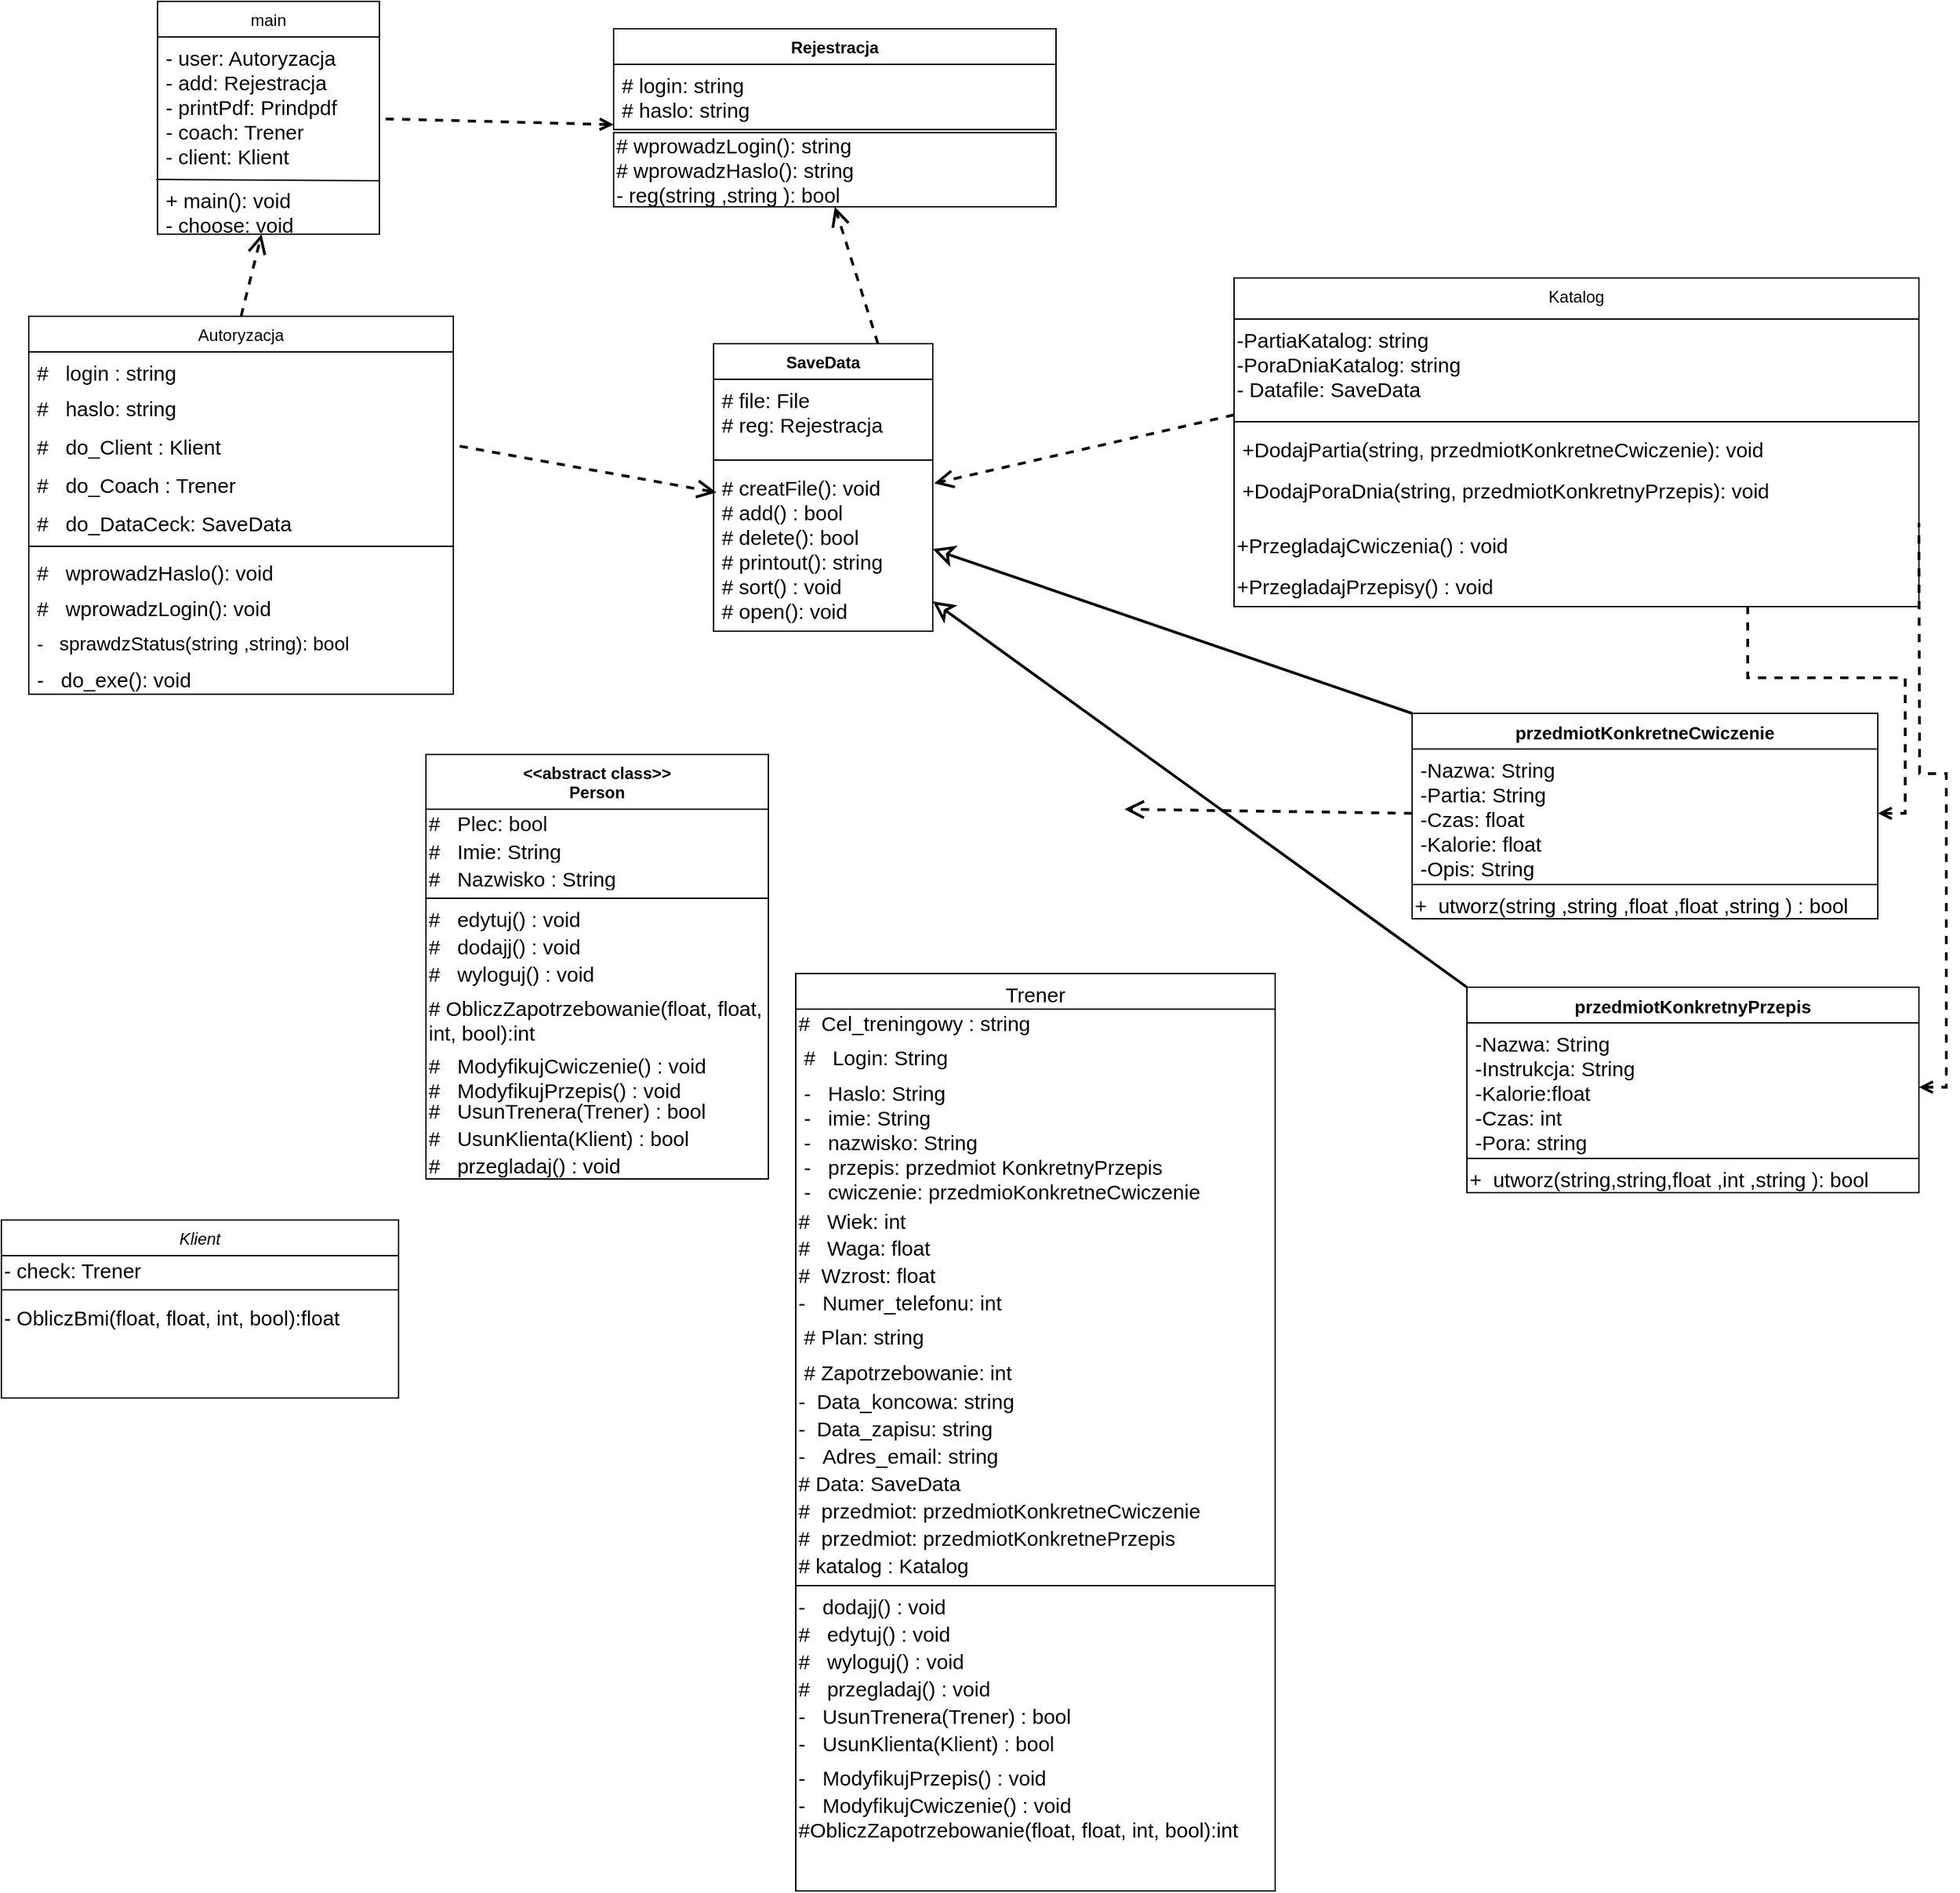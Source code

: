 <mxfile version="14.7.1" type="github">
  <diagram id="C5RBs43oDa-KdzZeNtuy" name="Page-1">
    <mxGraphModel dx="1730" dy="913" grid="1" gridSize="10" guides="1" tooltips="1" connect="1" arrows="1" fold="1" page="1" pageScale="1" pageWidth="827" pageHeight="1169" math="0" shadow="0">
      <root>
        <mxCell id="WIyWlLk6GJQsqaUBKTNV-0" />
        <mxCell id="WIyWlLk6GJQsqaUBKTNV-1" parent="WIyWlLk6GJQsqaUBKTNV-0" />
        <mxCell id="zkfFHV4jXpPFQw0GAbJ--6" value="Trener" style="swimlane;fontStyle=0;align=center;verticalAlign=top;childLayout=stackLayout;horizontal=1;startSize=26;horizontalStack=0;resizeParent=1;resizeLast=0;collapsible=1;marginBottom=0;rounded=0;shadow=0;strokeWidth=1;fontSize=15;" parent="WIyWlLk6GJQsqaUBKTNV-1" vertex="1">
          <mxGeometry x="620" y="740" width="350" height="670" as="geometry">
            <mxRectangle x="130" y="380" width="160" height="26" as="alternateBounds" />
          </mxGeometry>
        </mxCell>
        <mxCell id="1wjIpLgKYZf0kbllM20t-23" value="#&amp;nbsp; Cel_treningowy : string" style="text;html=1;align=left;verticalAlign=middle;resizable=0;points=[];autosize=1;strokeColor=none;fontSize=15;" parent="zkfFHV4jXpPFQw0GAbJ--6" vertex="1">
          <mxGeometry y="26" width="350" height="20" as="geometry" />
        </mxCell>
        <mxCell id="zkfFHV4jXpPFQw0GAbJ--7" value="#   Login: String" style="text;align=left;verticalAlign=top;spacingLeft=4;spacingRight=4;overflow=hidden;rotatable=0;points=[[0,0.5],[1,0.5]];portConstraint=eastwest;fontSize=15;" parent="zkfFHV4jXpPFQw0GAbJ--6" vertex="1">
          <mxGeometry y="46" width="350" height="26" as="geometry" />
        </mxCell>
        <mxCell id="zkfFHV4jXpPFQw0GAbJ--8" value="-   Haslo: String&#xa;-   imie: String&#xa;-   nazwisko: String&#xa;-   przepis: przedmiot KonkretnyPrzepis&#xa;-   cwiczenie: przedmioKonkretneCwiczenie" style="text;align=left;verticalAlign=top;spacingLeft=4;spacingRight=4;overflow=hidden;rotatable=0;points=[[0,0.5],[1,0.5]];portConstraint=eastwest;rounded=0;shadow=0;html=0;fontSize=15;" parent="zkfFHV4jXpPFQw0GAbJ--6" vertex="1">
          <mxGeometry y="72" width="350" height="98" as="geometry" />
        </mxCell>
        <mxCell id="1wjIpLgKYZf0kbllM20t-16" value="#   Wiek: int" style="text;align=left;verticalAlign=middle;spacingLeft=0;spacingRight=0;overflow=hidden;rotatable=0;points=[[0,0.5],[1,0.5]];portConstraint=eastwest;rounded=0;shadow=0;html=0;fontSize=15;" parent="zkfFHV4jXpPFQw0GAbJ--6" vertex="1">
          <mxGeometry y="170" width="350" height="20" as="geometry" />
        </mxCell>
        <mxCell id="1wjIpLgKYZf0kbllM20t-17" value="#&amp;nbsp; &amp;nbsp;Waga: float" style="text;html=1;align=left;verticalAlign=middle;resizable=0;points=[];autosize=1;strokeColor=none;fontSize=15;" parent="zkfFHV4jXpPFQw0GAbJ--6" vertex="1">
          <mxGeometry y="190" width="350" height="20" as="geometry" />
        </mxCell>
        <mxCell id="1wjIpLgKYZf0kbllM20t-18" value="#&amp;nbsp; Wzrost: float" style="text;html=1;align=left;verticalAlign=middle;resizable=0;points=[];autosize=1;strokeColor=none;fontSize=15;" parent="zkfFHV4jXpPFQw0GAbJ--6" vertex="1">
          <mxGeometry y="210" width="350" height="20" as="geometry" />
        </mxCell>
        <mxCell id="1wjIpLgKYZf0kbllM20t-19" value="-&amp;nbsp; &amp;nbsp;Numer_telefonu: int" style="text;html=1;align=left;verticalAlign=middle;resizable=0;points=[];autosize=1;strokeColor=none;fontSize=15;" parent="zkfFHV4jXpPFQw0GAbJ--6" vertex="1">
          <mxGeometry y="230" width="350" height="20" as="geometry" />
        </mxCell>
        <mxCell id="1wjIpLgKYZf0kbllM20t-26" value="# Plan: string" style="text;align=left;verticalAlign=top;spacingLeft=4;spacingRight=4;overflow=hidden;rotatable=0;points=[[0,0.5],[1,0.5]];portConstraint=eastwest;fontSize=15;" parent="zkfFHV4jXpPFQw0GAbJ--6" vertex="1">
          <mxGeometry y="250" width="350" height="26" as="geometry" />
        </mxCell>
        <mxCell id="1wjIpLgKYZf0kbllM20t-25" value="# Zapotrzebowanie: int" style="text;align=left;verticalAlign=top;spacingLeft=4;spacingRight=4;overflow=hidden;rotatable=0;points=[[0,0.5],[1,0.5]];portConstraint=eastwest;fontSize=15;" parent="zkfFHV4jXpPFQw0GAbJ--6" vertex="1">
          <mxGeometry y="276" width="350" height="26" as="geometry" />
        </mxCell>
        <mxCell id="1wjIpLgKYZf0kbllM20t-22" value="-&amp;nbsp; Data_koncowa: string" style="text;html=1;align=left;verticalAlign=middle;resizable=0;points=[];autosize=1;strokeColor=none;fontSize=15;" parent="zkfFHV4jXpPFQw0GAbJ--6" vertex="1">
          <mxGeometry y="302" width="350" height="20" as="geometry" />
        </mxCell>
        <mxCell id="1wjIpLgKYZf0kbllM20t-21" value="-&amp;nbsp; Data_zapisu: string" style="text;html=1;align=left;verticalAlign=middle;resizable=0;points=[];autosize=1;strokeColor=none;fontSize=15;" parent="zkfFHV4jXpPFQw0GAbJ--6" vertex="1">
          <mxGeometry y="322" width="350" height="20" as="geometry" />
        </mxCell>
        <mxCell id="1wjIpLgKYZf0kbllM20t-20" value="-&amp;nbsp; &amp;nbsp;Adres_email: string" style="text;html=1;align=left;verticalAlign=middle;resizable=0;points=[];autosize=1;strokeColor=none;fontSize=15;" parent="zkfFHV4jXpPFQw0GAbJ--6" vertex="1">
          <mxGeometry y="342" width="350" height="20" as="geometry" />
        </mxCell>
        <mxCell id="1wjIpLgKYZf0kbllM20t-36" value="# Data: SaveData" style="text;html=1;align=left;verticalAlign=middle;resizable=0;points=[];autosize=1;strokeColor=none;fontSize=15;" parent="zkfFHV4jXpPFQw0GAbJ--6" vertex="1">
          <mxGeometry y="362" width="350" height="20" as="geometry" />
        </mxCell>
        <mxCell id="1wjIpLgKYZf0kbllM20t-37" value="#&amp;nbsp; przedmiot: przedmiotKonkretneCwiczenie" style="text;html=1;align=left;verticalAlign=middle;resizable=0;points=[];autosize=1;strokeColor=none;fontSize=15;" parent="zkfFHV4jXpPFQw0GAbJ--6" vertex="1">
          <mxGeometry y="382" width="350" height="20" as="geometry" />
        </mxCell>
        <mxCell id="1wjIpLgKYZf0kbllM20t-39" value="#&amp;nbsp; przedmiot: przedmiotKonkretnePrzepis" style="text;html=1;align=left;verticalAlign=middle;resizable=0;points=[];autosize=1;strokeColor=none;fontSize=15;" parent="zkfFHV4jXpPFQw0GAbJ--6" vertex="1">
          <mxGeometry y="402" width="350" height="20" as="geometry" />
        </mxCell>
        <mxCell id="1wjIpLgKYZf0kbllM20t-43" value="# katalog : Katalog" style="text;html=1;align=left;verticalAlign=middle;resizable=0;points=[];autosize=1;strokeColor=none;fontSize=15;" parent="zkfFHV4jXpPFQw0GAbJ--6" vertex="1">
          <mxGeometry y="422" width="350" height="20" as="geometry" />
        </mxCell>
        <mxCell id="zkfFHV4jXpPFQw0GAbJ--9" value="" style="line;html=1;strokeWidth=1;align=left;verticalAlign=middle;spacingTop=-1;spacingLeft=3;spacingRight=3;rotatable=0;labelPosition=right;points=[];portConstraint=eastwest;" parent="zkfFHV4jXpPFQw0GAbJ--6" vertex="1">
          <mxGeometry y="442" width="350" height="10" as="geometry" />
        </mxCell>
        <mxCell id="gLJ9DEFuk4f7HOxg7gJl-44" value="-&amp;nbsp; &amp;nbsp;dodajj() : void" style="text;html=1;align=left;verticalAlign=middle;resizable=0;points=[];autosize=1;strokeColor=none;fontSize=15;" parent="zkfFHV4jXpPFQw0GAbJ--6" vertex="1">
          <mxGeometry y="452" width="350" height="20" as="geometry" />
        </mxCell>
        <mxCell id="gLJ9DEFuk4f7HOxg7gJl-43" value="#&amp;nbsp; &amp;nbsp;edytuj() : void" style="text;html=1;align=left;verticalAlign=middle;resizable=0;points=[];autosize=1;strokeColor=none;fontSize=15;" parent="zkfFHV4jXpPFQw0GAbJ--6" vertex="1">
          <mxGeometry y="472" width="350" height="20" as="geometry" />
        </mxCell>
        <mxCell id="gLJ9DEFuk4f7HOxg7gJl-45" value="#&amp;nbsp; &amp;nbsp;wyloguj() : void" style="text;html=1;align=left;verticalAlign=middle;resizable=0;points=[];autosize=1;strokeColor=none;fontSize=15;" parent="zkfFHV4jXpPFQw0GAbJ--6" vertex="1">
          <mxGeometry y="492" width="350" height="20" as="geometry" />
        </mxCell>
        <mxCell id="1wjIpLgKYZf0kbllM20t-1" value="#&amp;nbsp; &amp;nbsp;przegladaj() : void" style="text;html=1;align=left;verticalAlign=middle;resizable=0;points=[];autosize=1;strokeColor=none;fontSize=15;" parent="zkfFHV4jXpPFQw0GAbJ--6" vertex="1">
          <mxGeometry y="512" width="350" height="20" as="geometry" />
        </mxCell>
        <mxCell id="cgzWAueaa51aZo-VVd-2-11" value="-&amp;nbsp;&amp;nbsp; UsunTrenera(Trener) : bool" style="text;html=1;align=left;verticalAlign=middle;resizable=0;points=[];autosize=1;strokeColor=none;fontSize=15;" parent="zkfFHV4jXpPFQw0GAbJ--6" vertex="1">
          <mxGeometry y="532" width="350" height="20" as="geometry" />
        </mxCell>
        <mxCell id="tz7AYa6dm6aNtzVPNMMT-0" value="-&amp;nbsp; &amp;nbsp;UsunKlienta(Klient) : bool" style="text;html=1;align=left;verticalAlign=middle;resizable=0;points=[];autosize=1;strokeColor=none;fontSize=15;" parent="zkfFHV4jXpPFQw0GAbJ--6" vertex="1">
          <mxGeometry y="552" width="350" height="20" as="geometry" />
        </mxCell>
        <mxCell id="cgzWAueaa51aZo-VVd-2-14" value="-&amp;nbsp; &amp;nbsp;ModyfikujPrzepis() : void" style="text;whiteSpace=wrap;html=1;fontSize=15;" parent="zkfFHV4jXpPFQw0GAbJ--6" vertex="1">
          <mxGeometry y="572" width="350" height="20" as="geometry" />
        </mxCell>
        <mxCell id="1wjIpLgKYZf0kbllM20t-0" value="-&amp;nbsp; &amp;nbsp;ModyfikujCwiczenie() : void" style="text;whiteSpace=wrap;html=1;fontSize=15;" parent="zkfFHV4jXpPFQw0GAbJ--6" vertex="1">
          <mxGeometry y="592" width="350" height="18" as="geometry" />
        </mxCell>
        <mxCell id="cgzWAueaa51aZo-VVd-2-16" value="#ObliczZapotrzebowanie(float, float, int, bool):int" style="text;whiteSpace=wrap;html=1;fontSize=15;" parent="zkfFHV4jXpPFQw0GAbJ--6" vertex="1">
          <mxGeometry y="610" width="350" height="40" as="geometry" />
        </mxCell>
        <mxCell id="1wjIpLgKYZf0kbllM20t-12" style="edgeStyle=none;rounded=0;orthogonalLoop=1;jettySize=auto;html=1;exitX=0;exitY=0;exitDx=0;exitDy=0;entryX=1;entryY=0.5;entryDx=0;entryDy=0;endArrow=classic;endFill=0;endSize=10;strokeWidth=2;" parent="WIyWlLk6GJQsqaUBKTNV-1" source="_w3wDcxO5o66XxnaNrus-3" target="tMIdlEM_C26eKID_X2OK-19" edge="1">
          <mxGeometry relative="1" as="geometry" />
        </mxCell>
        <mxCell id="_w3wDcxO5o66XxnaNrus-3" value="przedmiotKonkretneCwiczenie" style="swimlane;fontStyle=1;align=center;verticalAlign=top;childLayout=stackLayout;horizontal=1;startSize=26;horizontalStack=0;resizeParent=1;resizeParentMax=0;resizeLast=0;collapsible=1;marginBottom=0;fontSize=13;" parent="WIyWlLk6GJQsqaUBKTNV-1" vertex="1">
          <mxGeometry x="1070" y="550" width="340" height="150" as="geometry" />
        </mxCell>
        <mxCell id="_w3wDcxO5o66XxnaNrus-4" value="-Nazwa: String&#xa;-Partia: String&#xa;-Czas: float&#xa;-Kalorie: float&#xa;-Opis: String" style="text;strokeColor=none;fillColor=none;align=left;verticalAlign=top;spacingLeft=4;spacingRight=4;overflow=hidden;rotatable=0;points=[[0,0.5],[1,0.5]];portConstraint=eastwest;fontSize=15;" parent="_w3wDcxO5o66XxnaNrus-3" vertex="1">
          <mxGeometry y="26" width="340" height="94" as="geometry" />
        </mxCell>
        <mxCell id="_w3wDcxO5o66XxnaNrus-5" value="" style="line;strokeWidth=1;fillColor=none;align=left;verticalAlign=middle;spacingTop=-1;spacingLeft=3;spacingRight=3;rotatable=0;labelPosition=right;points=[];portConstraint=eastwest;" parent="_w3wDcxO5o66XxnaNrus-3" vertex="1">
          <mxGeometry y="120" width="340" height="10" as="geometry" />
        </mxCell>
        <mxCell id="J6dVix8OJKgPxIhEk7ro-30" value="&lt;div&gt;&lt;font style=&quot;font-size: 15px&quot;&gt;+&amp;nbsp; utworz(string ,string ,float ,float ,string ) : bool&lt;/font&gt;&lt;/div&gt;" style="text;html=1;align=left;verticalAlign=middle;resizable=0;points=[];autosize=1;strokeColor=none;fontSize=15;" parent="_w3wDcxO5o66XxnaNrus-3" vertex="1">
          <mxGeometry y="130" width="340" height="20" as="geometry" />
        </mxCell>
        <mxCell id="1wjIpLgKYZf0kbllM20t-13" style="edgeStyle=none;rounded=0;orthogonalLoop=1;jettySize=auto;html=1;exitX=0;exitY=0;exitDx=0;exitDy=0;entryX=1;entryY=0.818;entryDx=0;entryDy=0;entryPerimeter=0;endArrow=classic;endFill=0;endSize=10;strokeWidth=2;exitPerimeter=0;" parent="WIyWlLk6GJQsqaUBKTNV-1" source="_w3wDcxO5o66XxnaNrus-10" target="tMIdlEM_C26eKID_X2OK-19" edge="1">
          <mxGeometry relative="1" as="geometry" />
        </mxCell>
        <mxCell id="_w3wDcxO5o66XxnaNrus-10" value="przedmiotKonkretnyPrzepis" style="swimlane;fontStyle=1;align=center;verticalAlign=top;childLayout=stackLayout;horizontal=1;startSize=26;horizontalStack=0;resizeParent=1;resizeParentMax=0;resizeLast=0;collapsible=1;marginBottom=0;fontSize=13;" parent="WIyWlLk6GJQsqaUBKTNV-1" vertex="1">
          <mxGeometry x="1110" y="750" width="330" height="150" as="geometry" />
        </mxCell>
        <mxCell id="_w3wDcxO5o66XxnaNrus-11" value="-Nazwa: String&#xa;-Instrukcja: String&#xa;-Kalorie:float&#xa;-Czas: int&#xa;-Pora: string" style="text;align=left;verticalAlign=top;spacingLeft=4;spacingRight=4;overflow=hidden;rotatable=0;points=[[0,0.5],[1,0.5]];portConstraint=eastwest;fontSize=15;" parent="_w3wDcxO5o66XxnaNrus-10" vertex="1">
          <mxGeometry y="26" width="330" height="94" as="geometry" />
        </mxCell>
        <mxCell id="_w3wDcxO5o66XxnaNrus-12" value="" style="line;strokeWidth=1;fillColor=none;align=left;verticalAlign=middle;spacingTop=-1;spacingLeft=3;spacingRight=3;rotatable=0;labelPosition=right;points=[];portConstraint=eastwest;" parent="_w3wDcxO5o66XxnaNrus-10" vertex="1">
          <mxGeometry y="120" width="330" height="10" as="geometry" />
        </mxCell>
        <mxCell id="J6dVix8OJKgPxIhEk7ro-31" value="&lt;div&gt;&lt;font style=&quot;font-size: 15px&quot;&gt;+&amp;nbsp; utworz(string,string,float ,int ,string ): bool&lt;/font&gt;&lt;/div&gt;" style="text;html=1;align=left;verticalAlign=middle;resizable=0;points=[];autosize=1;strokeColor=none;fontSize=14;" parent="_w3wDcxO5o66XxnaNrus-10" vertex="1">
          <mxGeometry y="130" width="330" height="20" as="geometry" />
        </mxCell>
        <mxCell id="gLJ9DEFuk4f7HOxg7gJl-0" value="Klient" style="swimlane;fontStyle=2;align=center;verticalAlign=top;childLayout=stackLayout;horizontal=1;startSize=26;horizontalStack=0;resizeParent=1;resizeLast=0;collapsible=1;marginBottom=0;rounded=0;shadow=0;strokeWidth=1;" parent="WIyWlLk6GJQsqaUBKTNV-1" vertex="1">
          <mxGeometry x="40" y="920" width="290" height="130" as="geometry">
            <mxRectangle x="230" y="140" width="160" height="26" as="alternateBounds" />
          </mxGeometry>
        </mxCell>
        <mxCell id="1wjIpLgKYZf0kbllM20t-27" value="- check: Trener" style="text;align=left;verticalAlign=middle;spacingLeft=0;spacingRight=0;overflow=hidden;rotatable=0;points=[[0,0.5],[1,0.5]];portConstraint=eastwest;rounded=0;shadow=0;html=0;fontSize=15;" parent="gLJ9DEFuk4f7HOxg7gJl-0" vertex="1">
          <mxGeometry y="26" width="290" height="20" as="geometry" />
        </mxCell>
        <mxCell id="gLJ9DEFuk4f7HOxg7gJl-8" value="" style="line;html=1;strokeWidth=1;align=left;verticalAlign=middle;spacingTop=-1;spacingLeft=3;spacingRight=3;rotatable=0;labelPosition=right;points=[];portConstraint=eastwest;" parent="gLJ9DEFuk4f7HOxg7gJl-0" vertex="1">
          <mxGeometry y="46" width="290" height="10" as="geometry" />
        </mxCell>
        <mxCell id="cgzWAueaa51aZo-VVd-2-0" value="&lt;font style=&quot;font-size: 15px&quot;&gt;- ObliczBmi(float, float, int, bool):float&lt;/font&gt;" style="text;whiteSpace=wrap;html=1;fontSize=14;" parent="gLJ9DEFuk4f7HOxg7gJl-0" vertex="1">
          <mxGeometry y="56" width="290" height="30" as="geometry" />
        </mxCell>
        <mxCell id="tMIdlEM_C26eKID_X2OK-38" style="edgeStyle=none;rounded=0;orthogonalLoop=1;jettySize=auto;html=1;exitX=0.5;exitY=0;exitDx=0;exitDy=0;startArrow=none;startFill=0;endArrow=open;endFill=0;endSize=10;strokeWidth=2;dashed=1;" parent="WIyWlLk6GJQsqaUBKTNV-1" source="gLJ9DEFuk4f7HOxg7gJl-26" target="J6dVix8OJKgPxIhEk7ro-9" edge="1">
          <mxGeometry relative="1" as="geometry">
            <mxPoint x="260" y="130" as="targetPoint" />
          </mxGeometry>
        </mxCell>
        <mxCell id="gLJ9DEFuk4f7HOxg7gJl-26" value="Autoryzacja" style="swimlane;fontStyle=0;align=center;verticalAlign=top;childLayout=stackLayout;horizontal=1;startSize=26;horizontalStack=0;resizeParent=1;resizeLast=0;collapsible=1;marginBottom=0;rounded=0;shadow=0;strokeWidth=1;" parent="WIyWlLk6GJQsqaUBKTNV-1" vertex="1">
          <mxGeometry x="60" y="260" width="310" height="276" as="geometry">
            <mxRectangle x="550" y="140" width="160" height="26" as="alternateBounds" />
          </mxGeometry>
        </mxCell>
        <mxCell id="gLJ9DEFuk4f7HOxg7gJl-30" value="#   login : string" style="text;align=left;verticalAlign=top;spacingLeft=4;spacingRight=4;overflow=hidden;rotatable=0;points=[[0,0.5],[1,0.5]];portConstraint=eastwest;rounded=0;shadow=0;html=0;fontSize=15;" parent="gLJ9DEFuk4f7HOxg7gJl-26" vertex="1">
          <mxGeometry y="26" width="310" height="26" as="geometry" />
        </mxCell>
        <mxCell id="gLJ9DEFuk4f7HOxg7gJl-36" value="#   haslo: string" style="text;align=left;verticalAlign=top;spacingLeft=4;spacingRight=4;overflow=hidden;rotatable=0;points=[[0,0.5],[1,0.5]];portConstraint=eastwest;rounded=0;shadow=0;html=0;fontSize=15;" parent="gLJ9DEFuk4f7HOxg7gJl-26" vertex="1">
          <mxGeometry y="52" width="310" height="28" as="geometry" />
        </mxCell>
        <mxCell id="7N5zRSNjIsXX5CDAJfof-2" value="#   do_Client : Klient" style="text;align=left;verticalAlign=top;spacingLeft=4;spacingRight=4;overflow=hidden;rotatable=0;points=[[0,0.5],[1,0.5]];portConstraint=eastwest;rounded=0;shadow=0;html=0;fontSize=15;" parent="gLJ9DEFuk4f7HOxg7gJl-26" vertex="1">
          <mxGeometry y="80" width="310" height="28" as="geometry" />
        </mxCell>
        <mxCell id="7N5zRSNjIsXX5CDAJfof-4" value="#   do_Coach : Trener" style="text;align=left;verticalAlign=top;spacingLeft=4;spacingRight=4;overflow=hidden;rotatable=0;points=[[0,0.5],[1,0.5]];portConstraint=eastwest;rounded=0;shadow=0;html=0;fontSize=15;" parent="gLJ9DEFuk4f7HOxg7gJl-26" vertex="1">
          <mxGeometry y="108" width="310" height="28" as="geometry" />
        </mxCell>
        <mxCell id="C3jEKfIcquhWJB98XO4E-0" value="#   do_DataCeck: SaveData" style="text;align=left;verticalAlign=top;spacingLeft=4;spacingRight=4;overflow=hidden;rotatable=0;points=[[0,0.5],[1,0.5]];portConstraint=eastwest;rounded=0;shadow=0;html=0;fontSize=15;" parent="gLJ9DEFuk4f7HOxg7gJl-26" vertex="1">
          <mxGeometry y="136" width="310" height="28" as="geometry" />
        </mxCell>
        <mxCell id="gLJ9DEFuk4f7HOxg7gJl-32" value="" style="line;html=1;strokeWidth=1;align=left;verticalAlign=middle;spacingTop=-1;spacingLeft=3;spacingRight=3;rotatable=0;labelPosition=right;points=[];portConstraint=eastwest;" parent="gLJ9DEFuk4f7HOxg7gJl-26" vertex="1">
          <mxGeometry y="164" width="310" height="8" as="geometry" />
        </mxCell>
        <mxCell id="gLJ9DEFuk4f7HOxg7gJl-34" value="#   wprowadzHaslo(): void" style="text;align=left;verticalAlign=top;spacingLeft=4;spacingRight=4;overflow=hidden;rotatable=0;points=[[0,0.5],[1,0.5]];portConstraint=eastwest;fontSize=15;" parent="gLJ9DEFuk4f7HOxg7gJl-26" vertex="1">
          <mxGeometry y="172" width="310" height="26" as="geometry" />
        </mxCell>
        <mxCell id="gLJ9DEFuk4f7HOxg7gJl-33" value="#   wprowadzLogin(): void" style="text;align=left;verticalAlign=top;spacingLeft=4;spacingRight=4;overflow=hidden;rotatable=0;points=[[0,0.5],[1,0.5]];portConstraint=eastwest;fontSize=15;" parent="gLJ9DEFuk4f7HOxg7gJl-26" vertex="1">
          <mxGeometry y="198" width="310" height="26" as="geometry" />
        </mxCell>
        <mxCell id="gLJ9DEFuk4f7HOxg7gJl-47" value="-   sprawdzStatus(string ,string): bool" style="text;align=left;verticalAlign=top;spacingLeft=4;spacingRight=4;overflow=hidden;rotatable=0;points=[[0,0.5],[1,0.5]];portConstraint=eastwest;fontSize=14;" parent="gLJ9DEFuk4f7HOxg7gJl-26" vertex="1">
          <mxGeometry y="224" width="310" height="26" as="geometry" />
        </mxCell>
        <mxCell id="7N5zRSNjIsXX5CDAJfof-5" value="-   do_exe(): void" style="text;align=left;verticalAlign=top;spacingLeft=4;spacingRight=4;overflow=hidden;rotatable=0;points=[[0,0.5],[1,0.5]];portConstraint=eastwest;fontSize=15;" parent="gLJ9DEFuk4f7HOxg7gJl-26" vertex="1">
          <mxGeometry y="250" width="310" height="26" as="geometry" />
        </mxCell>
        <mxCell id="cgzWAueaa51aZo-VVd-2-4" value="Katalog" style="swimlane;fontStyle=0;align=center;verticalAlign=top;childLayout=stackLayout;horizontal=1;startSize=30;horizontalStack=0;resizeParent=1;resizeLast=0;collapsible=1;marginBottom=0;rounded=0;shadow=0;strokeWidth=1;" parent="WIyWlLk6GJQsqaUBKTNV-1" vertex="1">
          <mxGeometry x="940" y="232" width="500" height="240" as="geometry">
            <mxRectangle x="550" y="140" width="160" height="26" as="alternateBounds" />
          </mxGeometry>
        </mxCell>
        <mxCell id="cgzWAueaa51aZo-VVd-2-5" value="&lt;font style=&quot;font-size: 15px&quot;&gt;-PartiaKatalog: string&lt;br&gt;&lt;/font&gt;&lt;div style=&quot;font-size: 15px&quot;&gt;&lt;font style=&quot;font-size: 15px&quot;&gt;-PoraDniaKatalog: string&lt;br&gt;&lt;/font&gt;&lt;/div&gt;&lt;div style=&quot;font-size: 15px&quot;&gt;&lt;font style=&quot;font-size: 15px&quot;&gt;- Datafile: SaveData&lt;/font&gt;&lt;/div&gt;" style="text;whiteSpace=wrap;html=1;fontSize=14;" parent="cgzWAueaa51aZo-VVd-2-4" vertex="1">
          <mxGeometry y="30" width="500" height="70" as="geometry" />
        </mxCell>
        <mxCell id="cgzWAueaa51aZo-VVd-2-6" value="" style="line;html=1;strokeWidth=1;align=left;verticalAlign=middle;spacingTop=-1;spacingLeft=3;spacingRight=3;rotatable=0;labelPosition=right;points=[];portConstraint=eastwest;fontSize=14;" parent="cgzWAueaa51aZo-VVd-2-4" vertex="1">
          <mxGeometry y="100" width="500" height="10" as="geometry" />
        </mxCell>
        <mxCell id="cgzWAueaa51aZo-VVd-2-7" value="+DodajPartia(string, przedmiotKonkretneCwiczenie): void&#xa;" style="text;align=left;verticalAlign=top;spacingLeft=4;spacingRight=4;overflow=hidden;rotatable=0;points=[[0,0.5],[1,0.5]];portConstraint=eastwest;fontSize=15;" parent="cgzWAueaa51aZo-VVd-2-4" vertex="1">
          <mxGeometry y="110" width="500" height="30" as="geometry" />
        </mxCell>
        <mxCell id="cgzWAueaa51aZo-VVd-2-8" value="+DodajPoraDnia(string, przedmiotKonkretnyPrzepis): void" style="text;align=left;verticalAlign=top;spacingLeft=4;spacingRight=4;overflow=hidden;rotatable=0;points=[[0,0.5],[1,0.5]];portConstraint=eastwest;fontSize=15;" parent="cgzWAueaa51aZo-VVd-2-4" vertex="1">
          <mxGeometry y="140" width="500" height="40" as="geometry" />
        </mxCell>
        <mxCell id="cgzWAueaa51aZo-VVd-2-12" value="&lt;font style=&quot;font-size: 15px&quot;&gt;+PrzegladajCwiczenia() : void&lt;/font&gt;" style="text;whiteSpace=wrap;html=1;fontSize=14;" parent="cgzWAueaa51aZo-VVd-2-4" vertex="1">
          <mxGeometry y="180" width="500" height="30" as="geometry" />
        </mxCell>
        <mxCell id="cgzWAueaa51aZo-VVd-2-13" value="&lt;font style=&quot;font-size: 15px&quot;&gt;+PrzegladajPrzepisy() : void&lt;/font&gt;" style="text;whiteSpace=wrap;html=1;fontSize=14;" parent="cgzWAueaa51aZo-VVd-2-4" vertex="1">
          <mxGeometry y="210" width="500" height="30" as="geometry" />
        </mxCell>
        <mxCell id="J6dVix8OJKgPxIhEk7ro-4" value="main" style="swimlane;fontStyle=0;align=center;verticalAlign=top;childLayout=stackLayout;horizontal=1;startSize=26;horizontalStack=0;resizeParent=1;resizeLast=0;collapsible=1;marginBottom=0;rounded=0;shadow=0;strokeWidth=1;" parent="WIyWlLk6GJQsqaUBKTNV-1" vertex="1">
          <mxGeometry x="154" y="30" width="162" height="170" as="geometry">
            <mxRectangle x="550" y="140" width="160" height="26" as="alternateBounds" />
          </mxGeometry>
        </mxCell>
        <mxCell id="J6dVix8OJKgPxIhEk7ro-8" value="- user: Autoryzacja &#xa;- add: Rejestracja&#xa;- printPdf: Prindpdf&#xa;- coach: Trener&#xa;- client: Klient" style="text;align=left;verticalAlign=top;spacingLeft=4;spacingRight=4;overflow=hidden;rotatable=0;points=[[0,0.5],[1,0.5]];portConstraint=eastwest;fontSize=15;" parent="J6dVix8OJKgPxIhEk7ro-4" vertex="1">
          <mxGeometry y="26" width="162" height="104" as="geometry" />
        </mxCell>
        <mxCell id="J6dVix8OJKgPxIhEk7ro-9" value="+ main(): void&#xa;- choose: void" style="text;align=left;verticalAlign=top;spacingLeft=4;spacingRight=4;overflow=hidden;rotatable=0;points=[[0,0.5],[1,0.5]];portConstraint=eastwest;fontSize=15;" parent="J6dVix8OJKgPxIhEk7ro-4" vertex="1">
          <mxGeometry y="130" width="162" height="40" as="geometry" />
        </mxCell>
        <mxCell id="1wjIpLgKYZf0kbllM20t-44" value="" style="endArrow=none;html=1;startSize=10;endSize=10;strokeWidth=1;exitX=-0.006;exitY=0;exitDx=0;exitDy=0;exitPerimeter=0;entryX=1;entryY=0.025;entryDx=0;entryDy=0;entryPerimeter=0;" parent="J6dVix8OJKgPxIhEk7ro-4" source="J6dVix8OJKgPxIhEk7ro-9" target="J6dVix8OJKgPxIhEk7ro-9" edge="1">
          <mxGeometry width="50" height="50" relative="1" as="geometry">
            <mxPoint x="610" y="256" as="sourcePoint" />
            <mxPoint x="660" y="206" as="targetPoint" />
            <Array as="points" />
          </mxGeometry>
        </mxCell>
        <mxCell id="tMIdlEM_C26eKID_X2OK-40" style="edgeStyle=none;rounded=0;orthogonalLoop=1;jettySize=auto;html=1;exitX=0.75;exitY=0;exitDx=0;exitDy=0;entryX=0.5;entryY=1;entryDx=0;entryDy=0;startArrow=none;startFill=0;endArrow=open;endFill=0;endSize=10;strokeWidth=2;dashed=1;" parent="WIyWlLk6GJQsqaUBKTNV-1" source="tMIdlEM_C26eKID_X2OK-16" target="tMIdlEM_C26eKID_X2OK-32" edge="1">
          <mxGeometry relative="1" as="geometry" />
        </mxCell>
        <mxCell id="tMIdlEM_C26eKID_X2OK-16" value="SaveData" style="swimlane;fontStyle=1;align=center;verticalAlign=top;childLayout=stackLayout;horizontal=1;startSize=26;horizontalStack=0;resizeParent=1;resizeParentMax=0;resizeLast=0;collapsible=1;marginBottom=0;" parent="WIyWlLk6GJQsqaUBKTNV-1" vertex="1">
          <mxGeometry x="560" y="280" width="160" height="210" as="geometry" />
        </mxCell>
        <mxCell id="tMIdlEM_C26eKID_X2OK-17" value="# file: File&#xa;# reg: Rejestracja" style="text;strokeColor=none;fillColor=none;align=left;verticalAlign=top;spacingLeft=4;spacingRight=4;overflow=hidden;rotatable=0;points=[[0,0.5],[1,0.5]];portConstraint=eastwest;fontSize=15;" parent="tMIdlEM_C26eKID_X2OK-16" vertex="1">
          <mxGeometry y="26" width="160" height="54" as="geometry" />
        </mxCell>
        <mxCell id="tMIdlEM_C26eKID_X2OK-18" value="" style="line;strokeWidth=1;fillColor=none;align=left;verticalAlign=middle;spacingTop=-1;spacingLeft=3;spacingRight=3;rotatable=0;labelPosition=right;points=[];portConstraint=eastwest;" parent="tMIdlEM_C26eKID_X2OK-16" vertex="1">
          <mxGeometry y="80" width="160" height="10" as="geometry" />
        </mxCell>
        <mxCell id="tMIdlEM_C26eKID_X2OK-19" value="# creatFile(): void&#xa;# add() : bool&#xa;# delete(): bool&#xa;# printout(): string&#xa;# sort() : void&#xa;# open(): void" style="text;strokeColor=none;fillColor=none;align=left;verticalAlign=top;spacingLeft=4;spacingRight=4;overflow=hidden;rotatable=0;points=[[0,0.5],[1,0.5]];portConstraint=eastwest;fontSize=15;" parent="tMIdlEM_C26eKID_X2OK-16" vertex="1">
          <mxGeometry y="90" width="160" height="120" as="geometry" />
        </mxCell>
        <mxCell id="tMIdlEM_C26eKID_X2OK-33" value="" style="group" parent="WIyWlLk6GJQsqaUBKTNV-1" vertex="1" connectable="0">
          <mxGeometry x="487" y="50" width="323" height="130" as="geometry" />
        </mxCell>
        <mxCell id="tMIdlEM_C26eKID_X2OK-31" value="" style="rounded=0;whiteSpace=wrap;html=1;" parent="tMIdlEM_C26eKID_X2OK-33" vertex="1">
          <mxGeometry y="75.833" width="323.0" height="54.167" as="geometry" />
        </mxCell>
        <mxCell id="tMIdlEM_C26eKID_X2OK-32" value="&lt;font style=&quot;font-size: 15px&quot;&gt;# wprowadzLogin(): string&lt;br&gt;# wprowadzHaslo(): string&lt;br&gt;- reg(string ,string ): bool&lt;/font&gt;" style="text;html=1;strokeColor=none;fillColor=none;align=left;verticalAlign=middle;whiteSpace=wrap;rounded=0;" parent="tMIdlEM_C26eKID_X2OK-33" vertex="1">
          <mxGeometry y="75.833" width="323.0" height="54.167" as="geometry" />
        </mxCell>
        <mxCell id="tMIdlEM_C26eKID_X2OK-20" value="Rejestracja" style="swimlane;fontStyle=1;align=center;verticalAlign=top;childLayout=stackLayout;horizontal=1;startSize=26;horizontalStack=0;resizeParent=1;resizeParentMax=0;resizeLast=0;collapsible=1;marginBottom=0;" parent="tMIdlEM_C26eKID_X2OK-33" vertex="1">
          <mxGeometry width="323.0" height="73.667" as="geometry" />
        </mxCell>
        <mxCell id="tMIdlEM_C26eKID_X2OK-21" value="# login: string&#xa;# haslo: string" style="text;strokeColor=none;fillColor=none;align=left;verticalAlign=top;spacingLeft=4;spacingRight=4;overflow=hidden;rotatable=0;points=[[0,0.5],[1,0.5]];portConstraint=eastwest;fontSize=15;" parent="tMIdlEM_C26eKID_X2OK-20" vertex="1">
          <mxGeometry y="26" width="323.0" height="47.667" as="geometry" />
        </mxCell>
        <mxCell id="tMIdlEM_C26eKID_X2OK-37" style="edgeStyle=none;rounded=0;orthogonalLoop=1;jettySize=auto;html=1;startArrow=open;startFill=0;endArrow=none;endFill=0;endSize=10;strokeWidth=2;dashed=1;entryX=0.997;entryY=0.574;entryDx=0;entryDy=0;entryPerimeter=0;" parent="WIyWlLk6GJQsqaUBKTNV-1" target="J6dVix8OJKgPxIhEk7ro-8" edge="1">
          <mxGeometry relative="1" as="geometry">
            <mxPoint x="487" y="120" as="sourcePoint" />
          </mxGeometry>
        </mxCell>
        <mxCell id="tMIdlEM_C26eKID_X2OK-39" style="edgeStyle=none;rounded=0;orthogonalLoop=1;jettySize=auto;html=1;exitX=0.013;exitY=0.155;exitDx=0;exitDy=0;entryX=1;entryY=0.5;entryDx=0;entryDy=0;startArrow=open;startFill=0;endArrow=none;endFill=0;endSize=10;strokeWidth=2;exitPerimeter=0;dashed=1;startSize=10;" parent="WIyWlLk6GJQsqaUBKTNV-1" source="tMIdlEM_C26eKID_X2OK-19" target="7N5zRSNjIsXX5CDAJfof-2" edge="1">
          <mxGeometry relative="1" as="geometry" />
        </mxCell>
        <mxCell id="1wjIpLgKYZf0kbllM20t-2" style="rounded=0;orthogonalLoop=1;jettySize=auto;html=1;exitX=0;exitY=1;exitDx=0;exitDy=0;entryX=1.006;entryY=0.1;entryDx=0;entryDy=0;entryPerimeter=0;endArrow=open;endFill=0;strokeWidth=2;endSize=10;dashed=1;" parent="WIyWlLk6GJQsqaUBKTNV-1" source="cgzWAueaa51aZo-VVd-2-5" target="tMIdlEM_C26eKID_X2OK-19" edge="1">
          <mxGeometry relative="1" as="geometry" />
        </mxCell>
        <mxCell id="1wjIpLgKYZf0kbllM20t-10" style="edgeStyle=none;rounded=0;orthogonalLoop=1;jettySize=auto;html=1;exitX=0;exitY=0.5;exitDx=0;exitDy=0;endArrow=open;endFill=0;endSize=10;strokeWidth=2;dashed=1;" parent="WIyWlLk6GJQsqaUBKTNV-1" source="_w3wDcxO5o66XxnaNrus-4" edge="1">
          <mxGeometry relative="1" as="geometry">
            <mxPoint x="860" y="620" as="targetPoint" />
          </mxGeometry>
        </mxCell>
        <mxCell id="1wjIpLgKYZf0kbllM20t-29" style="edgeStyle=orthogonalEdgeStyle;rounded=0;orthogonalLoop=1;jettySize=auto;html=1;exitX=1;exitY=0.5;exitDx=0;exitDy=0;endArrow=none;endFill=0;endSize=10;strokeWidth=2;startArrow=open;startFill=0;dashed=1;" parent="WIyWlLk6GJQsqaUBKTNV-1" source="_w3wDcxO5o66XxnaNrus-11" edge="1">
          <mxGeometry relative="1" as="geometry">
            <mxPoint x="1440" y="411" as="targetPoint" />
          </mxGeometry>
        </mxCell>
        <mxCell id="1wjIpLgKYZf0kbllM20t-32" style="edgeStyle=orthogonalEdgeStyle;rounded=0;orthogonalLoop=1;jettySize=auto;html=1;exitX=1;exitY=0.5;exitDx=0;exitDy=0;endArrow=none;endFill=0;endSize=10;strokeWidth=2;entryX=0.75;entryY=1;entryDx=0;entryDy=0;dashed=1;startArrow=open;startFill=0;" parent="WIyWlLk6GJQsqaUBKTNV-1" source="_w3wDcxO5o66XxnaNrus-4" target="cgzWAueaa51aZo-VVd-2-4" edge="1">
          <mxGeometry relative="1" as="geometry">
            <mxPoint x="1350" y="480" as="targetPoint" />
          </mxGeometry>
        </mxCell>
        <mxCell id="_bzE7vpwXcS7o10D2JMp-0" value="&lt;&lt;abstract class&gt;&gt;&#xa;Person" style="swimlane;fontStyle=1;align=center;verticalAlign=top;childLayout=stackLayout;horizontal=1;startSize=40;horizontalStack=0;resizeParent=1;resizeParentMax=0;resizeLast=0;collapsible=1;marginBottom=0;" parent="WIyWlLk6GJQsqaUBKTNV-1" vertex="1">
          <mxGeometry x="350" y="580" width="250" height="310" as="geometry" />
        </mxCell>
        <mxCell id="1wjIpLgKYZf0kbllM20t-24" value="#&amp;nbsp; &amp;nbsp;Plec: bool" style="text;html=1;align=left;verticalAlign=middle;resizable=0;points=[];autosize=1;strokeColor=none;fontSize=15;" parent="_bzE7vpwXcS7o10D2JMp-0" vertex="1">
          <mxGeometry y="40" width="250" height="20" as="geometry" />
        </mxCell>
        <mxCell id="gLJ9DEFuk4f7HOxg7gJl-1" value="#   Imie: String" style="text;align=left;verticalAlign=middle;spacingLeft=0;spacingRight=0;overflow=hidden;rotatable=0;points=[[0,0.5],[1,0.5]];portConstraint=eastwest;fontSize=15;" parent="_bzE7vpwXcS7o10D2JMp-0" vertex="1">
          <mxGeometry y="60" width="250" height="20" as="geometry" />
        </mxCell>
        <mxCell id="gLJ9DEFuk4f7HOxg7gJl-2" value="#   Nazwisko : String" style="text;align=left;verticalAlign=middle;spacingLeft=0;spacingRight=0;overflow=hidden;rotatable=0;points=[[0,0.5],[1,0.5]];portConstraint=eastwest;rounded=0;shadow=0;html=0;fontSize=15;" parent="_bzE7vpwXcS7o10D2JMp-0" vertex="1">
          <mxGeometry y="80" width="250" height="20" as="geometry" />
        </mxCell>
        <mxCell id="_bzE7vpwXcS7o10D2JMp-2" value="" style="line;strokeWidth=1;fillColor=none;align=left;verticalAlign=middle;spacingTop=-1;spacingLeft=3;spacingRight=3;rotatable=0;labelPosition=right;points=[];portConstraint=eastwest;" parent="_bzE7vpwXcS7o10D2JMp-0" vertex="1">
          <mxGeometry y="100" width="250" height="10" as="geometry" />
        </mxCell>
        <mxCell id="_bzE7vpwXcS7o10D2JMp-4" value="#&amp;nbsp; &amp;nbsp;edytuj() : void" style="text;html=1;align=left;verticalAlign=middle;resizable=0;points=[];autosize=1;strokeColor=none;fontSize=15;" parent="_bzE7vpwXcS7o10D2JMp-0" vertex="1">
          <mxGeometry y="110" width="250" height="20" as="geometry" />
        </mxCell>
        <mxCell id="_bzE7vpwXcS7o10D2JMp-5" value="#&amp;nbsp; &amp;nbsp;dodajj() : void" style="text;html=1;align=left;verticalAlign=middle;resizable=0;points=[];autosize=1;strokeColor=none;fontSize=15;" parent="_bzE7vpwXcS7o10D2JMp-0" vertex="1">
          <mxGeometry y="130" width="250" height="20" as="geometry" />
        </mxCell>
        <mxCell id="_bzE7vpwXcS7o10D2JMp-6" value="#&amp;nbsp; &amp;nbsp;wyloguj() : void" style="text;html=1;align=left;verticalAlign=middle;resizable=0;points=[];autosize=1;strokeColor=none;fontSize=15;" parent="_bzE7vpwXcS7o10D2JMp-0" vertex="1">
          <mxGeometry y="150" width="250" height="20" as="geometry" />
        </mxCell>
        <mxCell id="_bzE7vpwXcS7o10D2JMp-12" value="# ObliczZapotrzebowanie(float, float, int, bool):int" style="text;whiteSpace=wrap;html=1;fontSize=15;" parent="_bzE7vpwXcS7o10D2JMp-0" vertex="1">
          <mxGeometry y="170" width="250" height="42" as="geometry" />
        </mxCell>
        <mxCell id="_bzE7vpwXcS7o10D2JMp-11" value="#&amp;nbsp; &amp;nbsp;ModyfikujCwiczenie() : void" style="text;whiteSpace=wrap;html=1;fontSize=15;" parent="_bzE7vpwXcS7o10D2JMp-0" vertex="1">
          <mxGeometry y="212" width="250" height="18" as="geometry" />
        </mxCell>
        <mxCell id="_bzE7vpwXcS7o10D2JMp-10" value="#&amp;nbsp; &amp;nbsp;ModyfikujPrzepis() : void" style="text;whiteSpace=wrap;html=1;fontSize=15;" parent="_bzE7vpwXcS7o10D2JMp-0" vertex="1">
          <mxGeometry y="230" width="250" height="20" as="geometry" />
        </mxCell>
        <mxCell id="_bzE7vpwXcS7o10D2JMp-9" value="#&amp;nbsp; &amp;nbsp;UsunTrenera(Trener) : bool" style="text;html=1;align=left;verticalAlign=middle;resizable=0;points=[];autosize=1;strokeColor=none;fontSize=15;" parent="_bzE7vpwXcS7o10D2JMp-0" vertex="1">
          <mxGeometry y="250" width="250" height="20" as="geometry" />
        </mxCell>
        <mxCell id="_bzE7vpwXcS7o10D2JMp-8" value="#&amp;nbsp; &amp;nbsp;UsunKlienta(Klient) : bool" style="text;html=1;align=left;verticalAlign=middle;resizable=0;points=[];autosize=1;strokeColor=none;fontSize=15;" parent="_bzE7vpwXcS7o10D2JMp-0" vertex="1">
          <mxGeometry y="270" width="250" height="20" as="geometry" />
        </mxCell>
        <mxCell id="_bzE7vpwXcS7o10D2JMp-7" value="#&amp;nbsp; &amp;nbsp;przegladaj() : void" style="text;html=1;align=left;verticalAlign=middle;resizable=0;points=[];autosize=1;strokeColor=none;fontSize=15;" parent="_bzE7vpwXcS7o10D2JMp-0" vertex="1">
          <mxGeometry y="290" width="250" height="20" as="geometry" />
        </mxCell>
      </root>
    </mxGraphModel>
  </diagram>
</mxfile>
